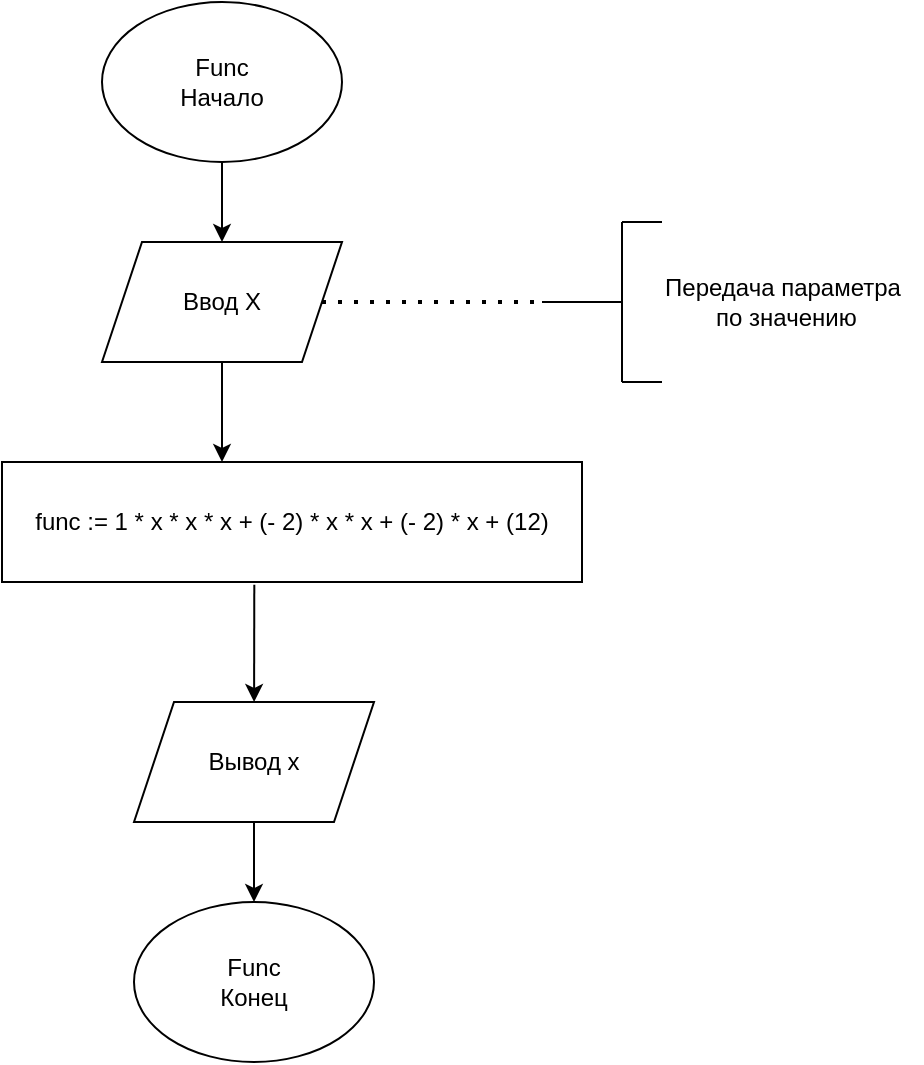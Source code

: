 <mxfile version="24.7.17">
  <diagram name="Страница — 1" id="Q88KCO_50_P-4SxB1tKo">
    <mxGraphModel dx="724" dy="428" grid="1" gridSize="10" guides="1" tooltips="1" connect="1" arrows="1" fold="1" page="1" pageScale="1" pageWidth="827" pageHeight="1169" math="0" shadow="0">
      <root>
        <mxCell id="0" />
        <mxCell id="1" parent="0" />
        <mxCell id="gNe-yQ7702cHFoB6kAWI-1" value="Func&lt;br&gt;Начало" style="ellipse;whiteSpace=wrap;html=1;" vertex="1" parent="1">
          <mxGeometry x="60" y="10" width="120" height="80" as="geometry" />
        </mxCell>
        <mxCell id="gNe-yQ7702cHFoB6kAWI-2" value="" style="endArrow=classic;html=1;rounded=0;exitX=0.5;exitY=1;exitDx=0;exitDy=0;" edge="1" parent="1" source="gNe-yQ7702cHFoB6kAWI-1">
          <mxGeometry width="50" height="50" relative="1" as="geometry">
            <mxPoint x="390" y="150" as="sourcePoint" />
            <mxPoint x="120" y="130" as="targetPoint" />
          </mxGeometry>
        </mxCell>
        <mxCell id="gNe-yQ7702cHFoB6kAWI-3" value="Ввод X" style="shape=parallelogram;perimeter=parallelogramPerimeter;whiteSpace=wrap;html=1;fixedSize=1;" vertex="1" parent="1">
          <mxGeometry x="60" y="130" width="120" height="60" as="geometry" />
        </mxCell>
        <mxCell id="gNe-yQ7702cHFoB6kAWI-4" value="" style="endArrow=classic;html=1;rounded=0;exitX=0.5;exitY=1;exitDx=0;exitDy=0;" edge="1" parent="1" source="gNe-yQ7702cHFoB6kAWI-3">
          <mxGeometry width="50" height="50" relative="1" as="geometry">
            <mxPoint x="390" y="150" as="sourcePoint" />
            <mxPoint x="120" y="240" as="targetPoint" />
          </mxGeometry>
        </mxCell>
        <mxCell id="gNe-yQ7702cHFoB6kAWI-5" value="func :=&amp;nbsp;1 * x * x * x + (- 2) * x * x + (- 2) * x + (12)" style="rounded=0;whiteSpace=wrap;html=1;" vertex="1" parent="1">
          <mxGeometry x="10" y="240" width="290" height="60" as="geometry" />
        </mxCell>
        <mxCell id="gNe-yQ7702cHFoB6kAWI-6" value="" style="endArrow=classic;html=1;rounded=0;exitX=0.435;exitY=1.022;exitDx=0;exitDy=0;exitPerimeter=0;" edge="1" parent="1" source="gNe-yQ7702cHFoB6kAWI-5" target="gNe-yQ7702cHFoB6kAWI-7">
          <mxGeometry width="50" height="50" relative="1" as="geometry">
            <mxPoint x="390" y="250" as="sourcePoint" />
            <mxPoint x="136" y="360" as="targetPoint" />
          </mxGeometry>
        </mxCell>
        <mxCell id="gNe-yQ7702cHFoB6kAWI-7" value="Вывод x" style="shape=parallelogram;perimeter=parallelogramPerimeter;whiteSpace=wrap;html=1;fixedSize=1;" vertex="1" parent="1">
          <mxGeometry x="76" y="360" width="120" height="60" as="geometry" />
        </mxCell>
        <mxCell id="gNe-yQ7702cHFoB6kAWI-8" value="" style="endArrow=classic;html=1;rounded=0;exitX=0.5;exitY=1;exitDx=0;exitDy=0;" edge="1" parent="1" source="gNe-yQ7702cHFoB6kAWI-7">
          <mxGeometry width="50" height="50" relative="1" as="geometry">
            <mxPoint x="340" y="440" as="sourcePoint" />
            <mxPoint x="136" y="460" as="targetPoint" />
          </mxGeometry>
        </mxCell>
        <mxCell id="gNe-yQ7702cHFoB6kAWI-9" value="Func&lt;div&gt;Конец&lt;/div&gt;" style="ellipse;whiteSpace=wrap;html=1;" vertex="1" parent="1">
          <mxGeometry x="76" y="460" width="120" height="80" as="geometry" />
        </mxCell>
        <mxCell id="gNe-yQ7702cHFoB6kAWI-10" value="" style="endArrow=none;dashed=1;html=1;dashPattern=1 3;strokeWidth=2;rounded=0;" edge="1" parent="1" source="gNe-yQ7702cHFoB6kAWI-3">
          <mxGeometry width="50" height="50" relative="1" as="geometry">
            <mxPoint x="340" y="230" as="sourcePoint" />
            <mxPoint x="280" y="160" as="targetPoint" />
          </mxGeometry>
        </mxCell>
        <mxCell id="gNe-yQ7702cHFoB6kAWI-11" value="" style="endArrow=none;html=1;rounded=0;" edge="1" parent="1">
          <mxGeometry width="50" height="50" relative="1" as="geometry">
            <mxPoint x="280" y="160" as="sourcePoint" />
            <mxPoint x="320" y="160" as="targetPoint" />
          </mxGeometry>
        </mxCell>
        <mxCell id="gNe-yQ7702cHFoB6kAWI-12" value="" style="endArrow=none;html=1;rounded=0;" edge="1" parent="1">
          <mxGeometry width="50" height="50" relative="1" as="geometry">
            <mxPoint x="320" y="200" as="sourcePoint" />
            <mxPoint x="320" y="120" as="targetPoint" />
          </mxGeometry>
        </mxCell>
        <mxCell id="gNe-yQ7702cHFoB6kAWI-13" value="" style="endArrow=none;html=1;rounded=0;" edge="1" parent="1">
          <mxGeometry width="50" height="50" relative="1" as="geometry">
            <mxPoint x="320" y="120" as="sourcePoint" />
            <mxPoint x="340" y="120" as="targetPoint" />
          </mxGeometry>
        </mxCell>
        <mxCell id="gNe-yQ7702cHFoB6kAWI-14" value="" style="endArrow=none;html=1;rounded=0;" edge="1" parent="1">
          <mxGeometry width="50" height="50" relative="1" as="geometry">
            <mxPoint x="320" y="200" as="sourcePoint" />
            <mxPoint x="340" y="200" as="targetPoint" />
          </mxGeometry>
        </mxCell>
        <mxCell id="gNe-yQ7702cHFoB6kAWI-15" value="Передача параметра&lt;br&gt;&amp;nbsp;по значению" style="text;html=1;align=center;verticalAlign=middle;resizable=0;points=[];autosize=1;strokeColor=none;fillColor=none;" vertex="1" parent="1">
          <mxGeometry x="330" y="140" width="140" height="40" as="geometry" />
        </mxCell>
      </root>
    </mxGraphModel>
  </diagram>
</mxfile>
